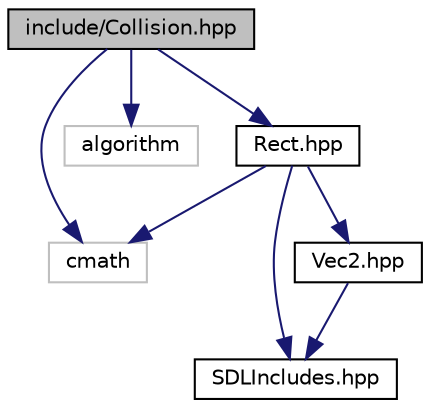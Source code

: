 digraph "include/Collision.hpp"
{
  edge [fontname="Helvetica",fontsize="10",labelfontname="Helvetica",labelfontsize="10"];
  node [fontname="Helvetica",fontsize="10",shape=record];
  Node0 [label="include/Collision.hpp",height=0.2,width=0.4,color="black", fillcolor="grey75", style="filled", fontcolor="black"];
  Node0 -> Node1 [color="midnightblue",fontsize="10",style="solid",fontname="Helvetica"];
  Node1 [label="cmath",height=0.2,width=0.4,color="grey75", fillcolor="white", style="filled"];
  Node0 -> Node2 [color="midnightblue",fontsize="10",style="solid",fontname="Helvetica"];
  Node2 [label="algorithm",height=0.2,width=0.4,color="grey75", fillcolor="white", style="filled"];
  Node0 -> Node3 [color="midnightblue",fontsize="10",style="solid",fontname="Helvetica"];
  Node3 [label="Rect.hpp",height=0.2,width=0.4,color="black", fillcolor="white", style="filled",URL="$Rect_8hpp.html"];
  Node3 -> Node4 [color="midnightblue",fontsize="10",style="solid",fontname="Helvetica"];
  Node4 [label="SDLIncludes.hpp",height=0.2,width=0.4,color="black", fillcolor="white", style="filled",URL="$SDLIncludes_8hpp.html"];
  Node3 -> Node5 [color="midnightblue",fontsize="10",style="solid",fontname="Helvetica"];
  Node5 [label="Vec2.hpp",height=0.2,width=0.4,color="black", fillcolor="white", style="filled",URL="$Vec2_8hpp.html"];
  Node5 -> Node4 [color="midnightblue",fontsize="10",style="solid",fontname="Helvetica"];
  Node3 -> Node1 [color="midnightblue",fontsize="10",style="solid",fontname="Helvetica"];
}
